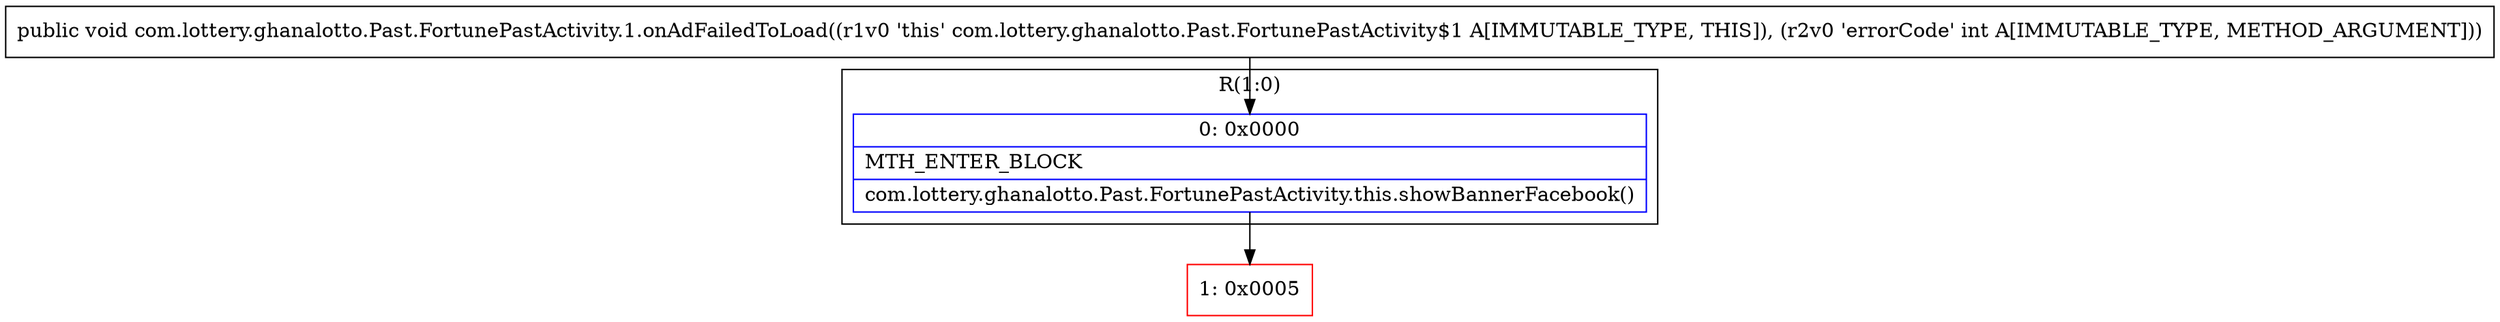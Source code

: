 digraph "CFG forcom.lottery.ghanalotto.Past.FortunePastActivity.1.onAdFailedToLoad(I)V" {
subgraph cluster_Region_90966129 {
label = "R(1:0)";
node [shape=record,color=blue];
Node_0 [shape=record,label="{0\:\ 0x0000|MTH_ENTER_BLOCK\l|com.lottery.ghanalotto.Past.FortunePastActivity.this.showBannerFacebook()\l}"];
}
Node_1 [shape=record,color=red,label="{1\:\ 0x0005}"];
MethodNode[shape=record,label="{public void com.lottery.ghanalotto.Past.FortunePastActivity.1.onAdFailedToLoad((r1v0 'this' com.lottery.ghanalotto.Past.FortunePastActivity$1 A[IMMUTABLE_TYPE, THIS]), (r2v0 'errorCode' int A[IMMUTABLE_TYPE, METHOD_ARGUMENT])) }"];
MethodNode -> Node_0;
Node_0 -> Node_1;
}

